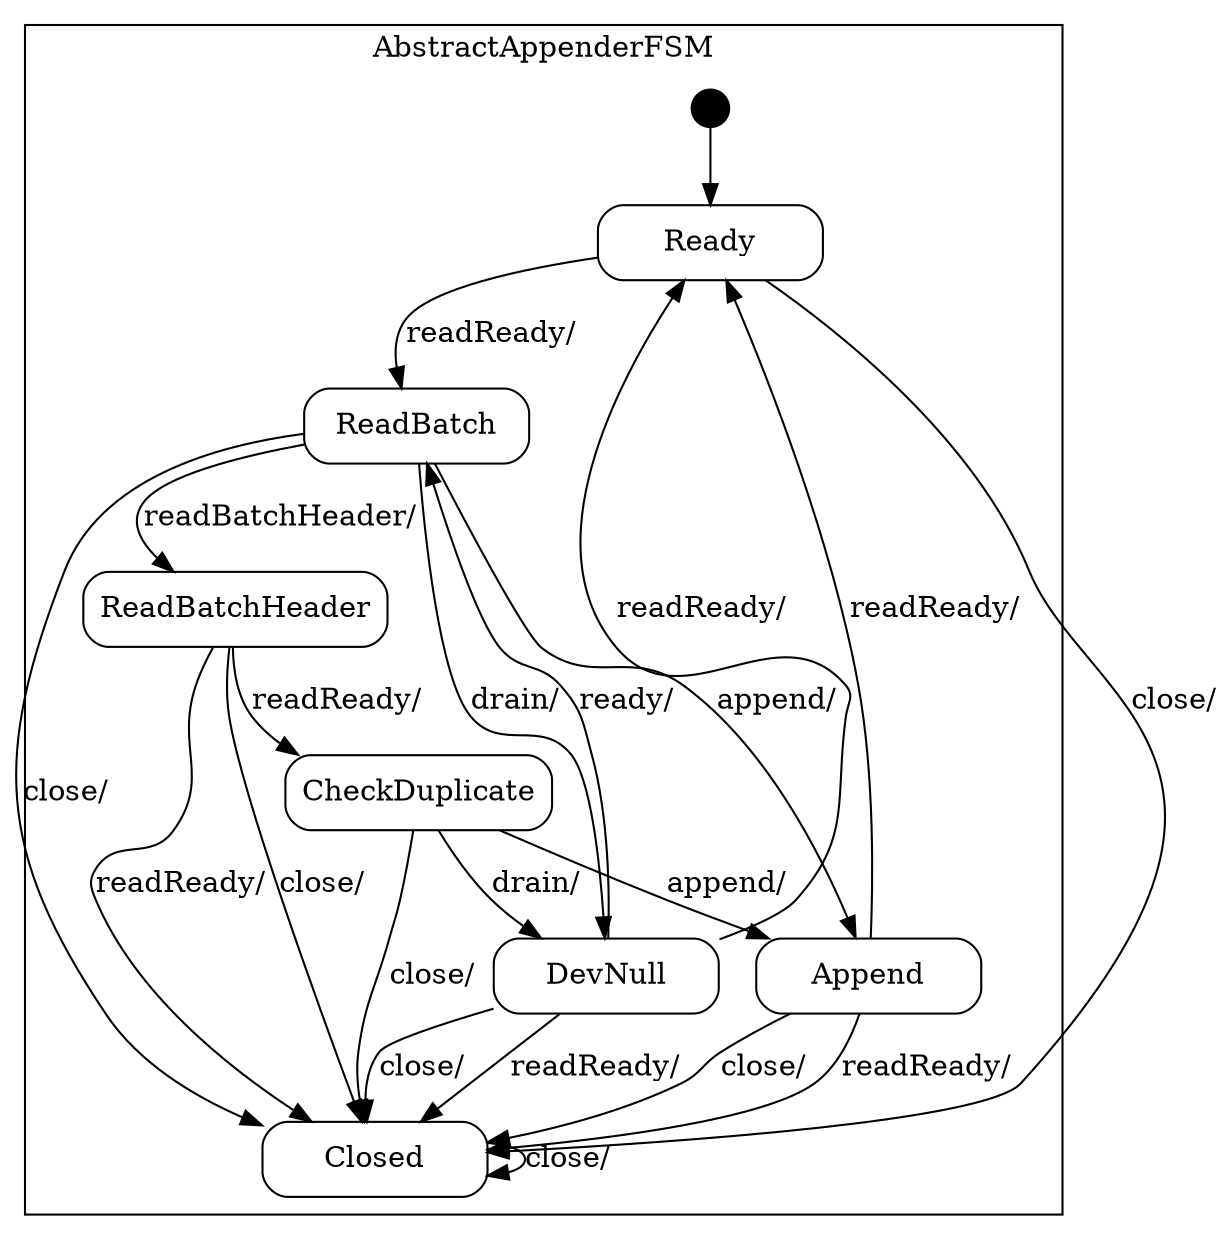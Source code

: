 digraph AbstractAppender {

    node
        [shape=Mrecord width=1.5];

    subgraph cluster_AbstractAppenderFSM {

        label="AbstractAppenderFSM";

        //
        // States (Nodes)
        //

        "AbstractAppenderFSM::Ready"
            [label="{Ready}"];

        "AbstractAppenderFSM::ReadBatch"
            [label="{ReadBatch}"];

        "AbstractAppenderFSM::ReadBatchHeader"
            [label="{ReadBatchHeader}"];

        "AbstractAppenderFSM::CheckDuplicate"
            [label="{CheckDuplicate}"];

        "AbstractAppenderFSM::Append"
            [label="{Append}"];

        "AbstractAppenderFSM::DevNull"
            [label="{DevNull}"];

        "AbstractAppenderFSM::Closed"
            [label="{Closed}"];

        "%start"
            [label="" shape=circle style=filled fillcolor=black width=0.25];

        //
        // Transitions (Edges)
        //

        "AbstractAppenderFSM::Ready" -> "AbstractAppenderFSM::ReadBatch"
            [label="readReady/\l"];

        "AbstractAppenderFSM::Ready" -> "AbstractAppenderFSM::Closed"
            [label="close/\l"];

        "AbstractAppenderFSM::ReadBatch" -> "AbstractAppenderFSM::DevNull"
            [label="drain/\l"];

        "AbstractAppenderFSM::ReadBatch" -> "AbstractAppenderFSM::Append"
            [label="append/\l"];

        "AbstractAppenderFSM::ReadBatch" -> "AbstractAppenderFSM::ReadBatchHeader"
            [label="readBatchHeader/\l"];

        "AbstractAppenderFSM::ReadBatch" -> "AbstractAppenderFSM::Closed"
            [label="close/\l"];

        "AbstractAppenderFSM::ReadBatchHeader" -> "AbstractAppenderFSM::Closed"
            [label="readReady/\l"];

        "AbstractAppenderFSM::ReadBatchHeader" -> "AbstractAppenderFSM::CheckDuplicate"
            [label="readReady/\l"];

        "AbstractAppenderFSM::ReadBatchHeader" -> "AbstractAppenderFSM::Closed"
            [label="close/\l"];

        "AbstractAppenderFSM::CheckDuplicate" -> "AbstractAppenderFSM::Append"
            [label="append/\l"];

        "AbstractAppenderFSM::CheckDuplicate" -> "AbstractAppenderFSM::DevNull"
            [label="drain/\l"];

        "AbstractAppenderFSM::CheckDuplicate" -> "AbstractAppenderFSM::Closed"
            [label="close/\l"];

        "AbstractAppenderFSM::Append" -> "AbstractAppenderFSM::Closed"
            [label="readReady/\l"];

        "AbstractAppenderFSM::Append" -> "AbstractAppenderFSM::Ready"
            [label="readReady/\l"];

        "AbstractAppenderFSM::Append" -> "AbstractAppenderFSM::Closed"
            [label="close/\l"];

        "AbstractAppenderFSM::DevNull" -> "AbstractAppenderFSM::ReadBatch"
            [label="ready/\l"];

        "AbstractAppenderFSM::DevNull" -> "AbstractAppenderFSM::Closed"
            [label="readReady/\l"];

        "AbstractAppenderFSM::DevNull" -> "AbstractAppenderFSM::Ready"
            [label="readReady/\l"];

        "AbstractAppenderFSM::DevNull" -> "AbstractAppenderFSM::Closed"
            [label="close/\l"];

        "AbstractAppenderFSM::Closed" -> "AbstractAppenderFSM::Closed"
            [label="close/\l"];

        "%start" -> "AbstractAppenderFSM::Ready"
    }

}
